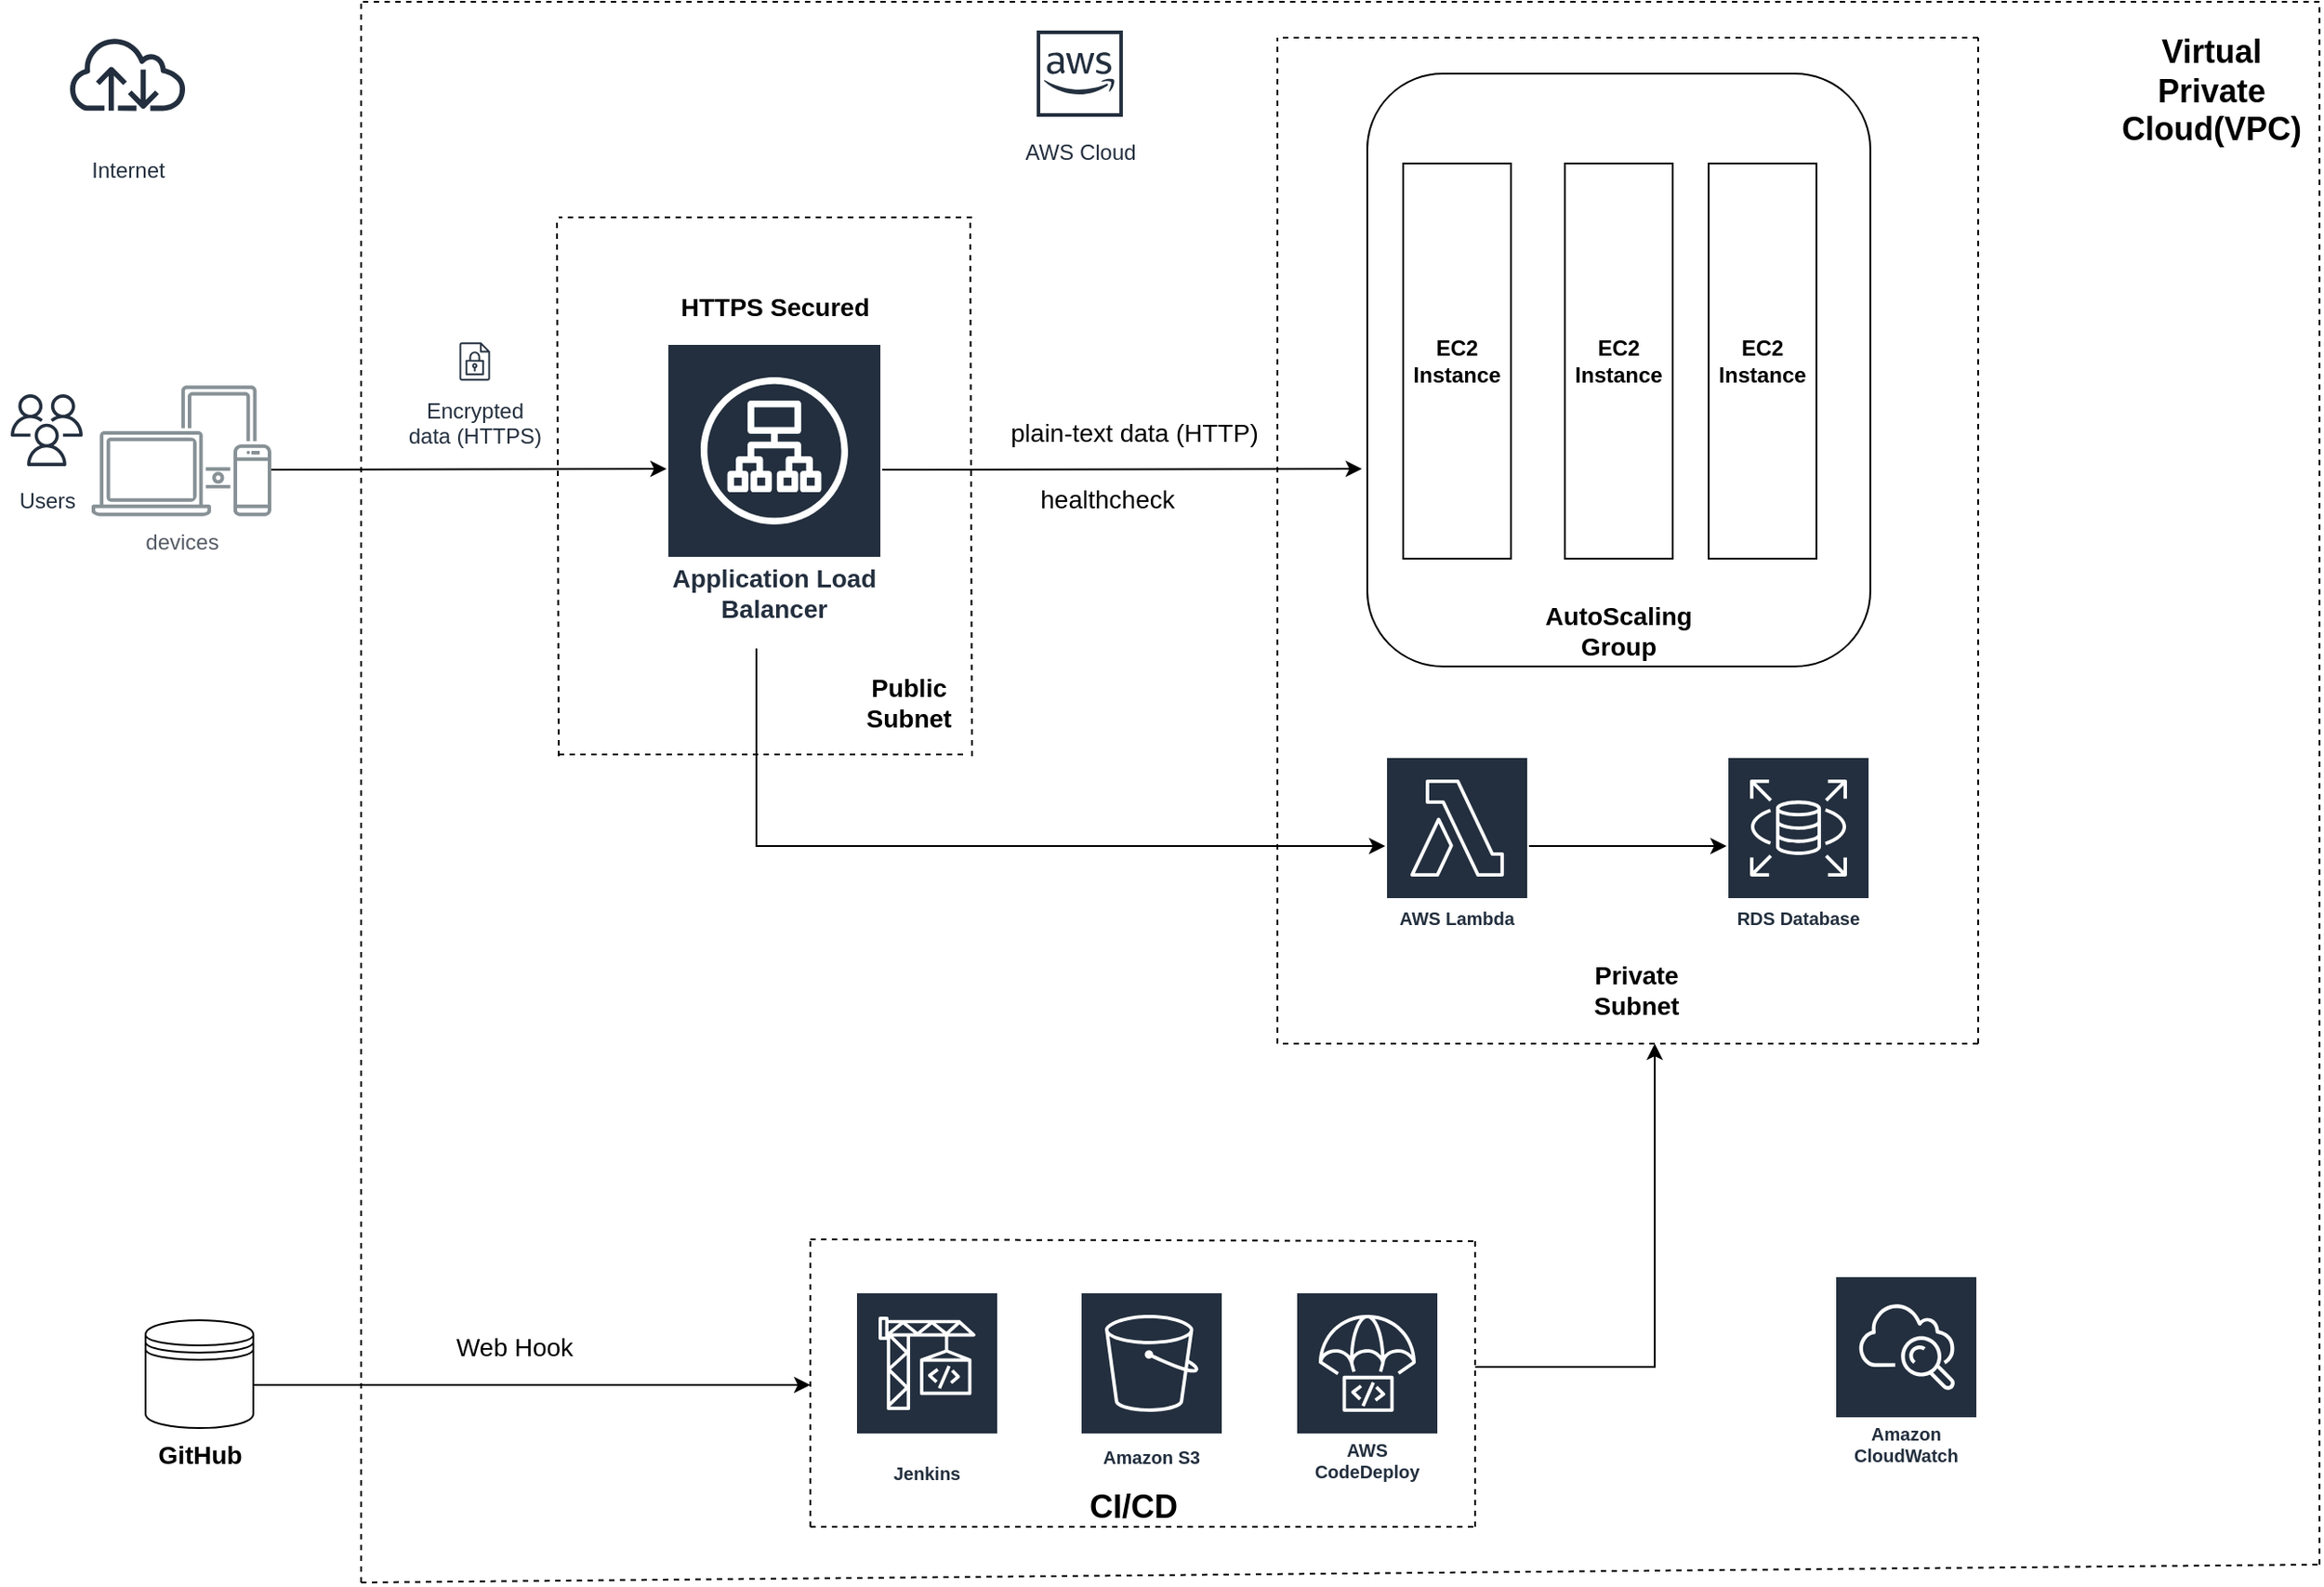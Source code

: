 <mxfile version="21.0.8" type="device"><diagram id="kjUBD36RPcUkfVqbdo7B" name="Page-1"><mxGraphModel dx="1600" dy="807" grid="1" gridSize="10" guides="1" tooltips="1" connect="1" arrows="1" fold="1" page="1" pageScale="1" pageWidth="1600" pageHeight="900" math="0" shadow="0"><root><mxCell id="0"/><mxCell id="1" parent="0"/><mxCell id="gERKb3Ee97sXxreyNYVP-1" value="" style="rounded=1;whiteSpace=wrap;html=1;" parent="1" vertex="1"><mxGeometry x="800" y="40" width="280" height="330" as="geometry"/></mxCell><mxCell id="gERKb3Ee97sXxreyNYVP-4" value="&lt;b&gt;&lt;font style=&quot;font-size: 14px;&quot;&gt;AutoScaling Group&lt;/font&gt;&lt;/b&gt;" style="text;html=1;strokeColor=none;fillColor=none;align=center;verticalAlign=middle;whiteSpace=wrap;rounded=0;" parent="1" vertex="1"><mxGeometry x="900" y="340" width="80" height="20" as="geometry"/></mxCell><mxCell id="gERKb3Ee97sXxreyNYVP-5" value="&lt;b&gt;EC2 Instance&lt;/b&gt;" style="rounded=0;whiteSpace=wrap;html=1;direction=south;" parent="1" vertex="1"><mxGeometry x="820" y="90" width="60" height="220" as="geometry"/></mxCell><mxCell id="gERKb3Ee97sXxreyNYVP-10" value="&lt;font style=&quot;font-size: 14px&quot;&gt;Application Load Balancer&lt;/font&gt;" style="outlineConnect=0;fontColor=#232F3E;strokeColor=#ffffff;fillColor=#232F3E;dashed=0;verticalLabelPosition=middle;verticalAlign=bottom;align=center;html=1;whiteSpace=wrap;fontSize=10;fontStyle=1;spacing=3;shape=mxgraph.aws4.productIcon;prIcon=mxgraph.aws4.application_load_balancer;" parent="1" vertex="1"><mxGeometry x="410" y="190" width="120" height="160" as="geometry"/></mxCell><mxCell id="gERKb3Ee97sXxreyNYVP-14" value="Users" style="outlineConnect=0;fontColor=#232F3E;strokeColor=#232F3E;fillColor=#ffffff;dashed=0;verticalLabelPosition=bottom;verticalAlign=top;align=center;html=1;fontSize=12;fontStyle=0;aspect=fixed;shape=mxgraph.aws4.resourceIcon;resIcon=mxgraph.aws4.users;" parent="1" vertex="1"><mxGeometry x="40" y="213.5" width="50" height="50" as="geometry"/></mxCell><mxCell id="gERKb3Ee97sXxreyNYVP-16" value="" style="endArrow=none;dashed=1;html=1;" parent="1" edge="1"><mxGeometry width="50" height="50" relative="1" as="geometry"><mxPoint x="1330" as="sourcePoint"/><mxPoint x="240" as="targetPoint"/></mxGeometry></mxCell><mxCell id="gERKb3Ee97sXxreyNYVP-19" value="Internet" style="outlineConnect=0;fontColor=#232F3E;strokeColor=#232F3E;fillColor=#ffffff;dashed=0;verticalLabelPosition=bottom;verticalAlign=top;align=center;html=1;fontSize=12;fontStyle=0;aspect=fixed;shape=mxgraph.aws4.resourceIcon;resIcon=mxgraph.aws4.internet;" parent="1" vertex="1"><mxGeometry x="70" width="80" height="80" as="geometry"/></mxCell><mxCell id="gERKb3Ee97sXxreyNYVP-20" value="AWS Cloud" style="outlineConnect=0;fontColor=#232F3E;strokeColor=#232F3E;fillColor=#ffffff;dashed=0;verticalLabelPosition=bottom;verticalAlign=top;align=center;html=1;fontSize=12;fontStyle=0;aspect=fixed;shape=mxgraph.aws4.resourceIcon;resIcon=mxgraph.aws4.aws_cloud;" parent="1" vertex="1"><mxGeometry x="610" y="10" width="60" height="60" as="geometry"/></mxCell><mxCell id="gERKb3Ee97sXxreyNYVP-23" value="Jenkins" style="outlineConnect=0;fontColor=#232F3E;strokeColor=#ffffff;fillColor=#232F3E;dashed=0;verticalLabelPosition=middle;verticalAlign=bottom;align=center;html=1;whiteSpace=wrap;fontSize=10;fontStyle=1;spacing=3;shape=mxgraph.aws4.productIcon;prIcon=mxgraph.aws4.codebuild;" parent="1" vertex="1"><mxGeometry x="515" y="718" width="80" height="111" as="geometry"/></mxCell><mxCell id="gERKb3Ee97sXxreyNYVP-25" value="AWS CodeDeploy" style="outlineConnect=0;fontColor=#232F3E;strokeColor=#ffffff;fillColor=#232F3E;dashed=0;verticalLabelPosition=middle;verticalAlign=bottom;align=center;html=1;whiteSpace=wrap;fontSize=10;fontStyle=1;spacing=3;shape=mxgraph.aws4.productIcon;prIcon=mxgraph.aws4.codedeploy;" parent="1" vertex="1"><mxGeometry x="760" y="718" width="80" height="110" as="geometry"/></mxCell><mxCell id="gERKb3Ee97sXxreyNYVP-27" value="Amazon S3" style="outlineConnect=0;fontColor=#232F3E;strokeColor=#ffffff;fillColor=#232F3E;dashed=0;verticalLabelPosition=middle;verticalAlign=bottom;align=center;html=1;whiteSpace=wrap;fontSize=10;fontStyle=1;spacing=3;shape=mxgraph.aws4.productIcon;prIcon=mxgraph.aws4.s3;" parent="1" vertex="1"><mxGeometry x="640" y="718" width="80" height="102" as="geometry"/></mxCell><mxCell id="gERKb3Ee97sXxreyNYVP-30" value="devices" style="outlineConnect=0;fontColor=#545B64;strokeColor=none;fillColor=#879196;dashed=0;verticalLabelPosition=bottom;verticalAlign=top;align=center;html=1;fontSize=12;fontStyle=0;aspect=fixed;shape=mxgraph.aws4.illustration_devices;pointerEvents=1" parent="1" vertex="1"><mxGeometry x="90" y="213.5" width="100" height="73" as="geometry"/></mxCell><mxCell id="gERKb3Ee97sXxreyNYVP-33" value="" style="shape=datastore;whiteSpace=wrap;html=1;" parent="1" vertex="1"><mxGeometry x="120" y="734" width="60" height="60" as="geometry"/></mxCell><mxCell id="gERKb3Ee97sXxreyNYVP-38" value="&lt;font style=&quot;font-size: 14px&quot;&gt;&lt;b&gt;GitHub&lt;/b&gt;&lt;/font&gt;" style="text;html=1;align=center;verticalAlign=middle;resizable=0;points=[];autosize=1;" parent="1" vertex="1"><mxGeometry x="120" y="799" width="60" height="20" as="geometry"/></mxCell><mxCell id="gERKb3Ee97sXxreyNYVP-40" value="&lt;font style=&quot;font-size: 14px&quot;&gt;healthcheck&lt;/font&gt;" style="text;html=1;align=center;verticalAlign=middle;resizable=0;points=[];autosize=1;" parent="1" vertex="1"><mxGeometry x="610" y="266.5" width="90" height="20" as="geometry"/></mxCell><mxCell id="7D_fp7yRlSx64fhDR-_6-1" value="Encrypted&lt;br&gt;data (HTTPS)" style="outlineConnect=0;fontColor=#232F3E;strokeColor=#232F3E;fillColor=#ffffff;dashed=0;verticalLabelPosition=bottom;verticalAlign=top;align=center;html=1;fontSize=12;fontStyle=0;aspect=fixed;shape=mxgraph.aws4.resourceIcon;resIcon=mxgraph.aws4.encrypted_data;" parent="1" vertex="1"><mxGeometry x="290" y="187" width="26.5" height="26.5" as="geometry"/></mxCell><mxCell id="7D_fp7yRlSx64fhDR-_6-2" value="&lt;font style=&quot;font-size: 14px&quot;&gt;plain-text data (HTTP)&lt;/font&gt;" style="text;html=1;align=center;verticalAlign=middle;resizable=0;points=[];autosize=1;" parent="1" vertex="1"><mxGeometry x="595" y="230" width="150" height="20" as="geometry"/></mxCell><mxCell id="7D_fp7yRlSx64fhDR-_6-3" value="&lt;b&gt;&lt;font style=&quot;font-size: 14px&quot;&gt;HTTPS Secured&lt;/font&gt;&lt;/b&gt;" style="text;html=1;align=center;verticalAlign=middle;resizable=0;points=[];autosize=1;" parent="1" vertex="1"><mxGeometry x="405" y="155" width="130" height="30" as="geometry"/></mxCell><mxCell id="VKFSzfyrp9Z87BF9YAAX-1" value="Amazon CloudWatch" style="outlineConnect=0;fontColor=#232F3E;strokeColor=#ffffff;fillColor=#232F3E;dashed=0;verticalLabelPosition=middle;verticalAlign=bottom;align=center;html=1;whiteSpace=wrap;fontSize=10;fontStyle=1;spacing=3;shape=mxgraph.aws4.productIcon;prIcon=mxgraph.aws4.cloudwatch;" parent="1" vertex="1"><mxGeometry x="1060" y="709" width="80" height="110" as="geometry"/></mxCell><mxCell id="H0VuSyr0Nwc_Du5E97Mq-3" value="" style="endArrow=none;dashed=1;html=1;" parent="1" edge="1"><mxGeometry width="50" height="50" relative="1" as="geometry"><mxPoint x="240" y="880" as="sourcePoint"/><mxPoint x="240" as="targetPoint"/></mxGeometry></mxCell><mxCell id="H0VuSyr0Nwc_Du5E97Mq-5" value="AWS Lambda" style="outlineConnect=0;fontColor=#232F3E;strokeColor=#ffffff;fillColor=#232F3E;dashed=0;verticalLabelPosition=middle;verticalAlign=bottom;align=center;html=1;whiteSpace=wrap;fontSize=10;fontStyle=1;spacing=3;shape=mxgraph.aws4.productIcon;prIcon=mxgraph.aws4.lambda;" parent="1" vertex="1"><mxGeometry x="810" y="420" width="80" height="100" as="geometry"/></mxCell><mxCell id="H0VuSyr0Nwc_Du5E97Mq-9" value="" style="endArrow=none;dashed=1;html=1;" parent="1" edge="1"><mxGeometry width="50" height="50" relative="1" as="geometry"><mxPoint x="1330" y="870" as="sourcePoint"/><mxPoint x="1330" as="targetPoint"/></mxGeometry></mxCell><mxCell id="H0VuSyr0Nwc_Du5E97Mq-10" value="" style="endArrow=none;dashed=1;html=1;" parent="1" edge="1"><mxGeometry width="50" height="50" relative="1" as="geometry"><mxPoint x="240" y="880" as="sourcePoint"/><mxPoint x="1330" y="870" as="targetPoint"/></mxGeometry></mxCell><mxCell id="H0VuSyr0Nwc_Du5E97Mq-21" value="" style="endArrow=none;dashed=1;html=1;" parent="1" edge="1"><mxGeometry width="50" height="50" relative="1" as="geometry"><mxPoint x="490" y="689" as="sourcePoint"/><mxPoint x="860" y="690" as="targetPoint"/></mxGeometry></mxCell><mxCell id="H0VuSyr0Nwc_Du5E97Mq-22" value="" style="endArrow=none;dashed=1;html=1;" parent="1" edge="1"><mxGeometry width="50" height="50" relative="1" as="geometry"><mxPoint x="490" y="849" as="sourcePoint"/><mxPoint x="490" y="689" as="targetPoint"/></mxGeometry></mxCell><mxCell id="H0VuSyr0Nwc_Du5E97Mq-23" value="" style="endArrow=none;dashed=1;html=1;" parent="1" edge="1"><mxGeometry width="50" height="50" relative="1" as="geometry"><mxPoint x="490" y="849" as="sourcePoint"/><mxPoint x="860" y="849" as="targetPoint"/></mxGeometry></mxCell><mxCell id="H0VuSyr0Nwc_Du5E97Mq-24" value="" style="endArrow=none;dashed=1;html=1;" parent="1" edge="1"><mxGeometry width="50" height="50" relative="1" as="geometry"><mxPoint x="860" y="849" as="sourcePoint"/><mxPoint x="860" y="689" as="targetPoint"/></mxGeometry></mxCell><mxCell id="H0VuSyr0Nwc_Du5E97Mq-25" value="&lt;b style=&quot;border-color: var(--border-color); font-size: 18px;&quot;&gt;CI/CD&lt;/b&gt;" style="text;html=1;strokeColor=none;fillColor=none;align=center;verticalAlign=middle;whiteSpace=wrap;rounded=0;" parent="1" vertex="1"><mxGeometry x="650" y="828" width="40" height="20" as="geometry"/></mxCell><mxCell id="Dj08TmSahZd_-swL4YDT-2" value="&lt;b style=&quot;border-color: var(--border-color);&quot;&gt;EC2 Instance&lt;/b&gt;" style="rounded=0;whiteSpace=wrap;html=1;direction=south;" vertex="1" parent="1"><mxGeometry x="910" y="90" width="60" height="220" as="geometry"/></mxCell><mxCell id="Dj08TmSahZd_-swL4YDT-3" value="&lt;b style=&quot;border-color: var(--border-color);&quot;&gt;EC2 Instance&lt;/b&gt;" style="rounded=0;whiteSpace=wrap;html=1;direction=south;" vertex="1" parent="1"><mxGeometry x="990" y="90" width="60" height="220" as="geometry"/></mxCell><mxCell id="Dj08TmSahZd_-swL4YDT-6" value="" style="endArrow=classic;html=1;rounded=0;" edge="1" parent="1"><mxGeometry width="50" height="50" relative="1" as="geometry"><mxPoint x="180" y="770" as="sourcePoint"/><mxPoint x="490" y="770" as="targetPoint"/></mxGeometry></mxCell><mxCell id="Dj08TmSahZd_-swL4YDT-7" value="&lt;font style=&quot;font-size: 14px&quot;&gt;Web Hook&lt;/font&gt;" style="text;html=1;align=center;verticalAlign=middle;resizable=0;points=[];autosize=1;" vertex="1" parent="1"><mxGeometry x="280" y="734" width="90" height="30" as="geometry"/></mxCell><mxCell id="Dj08TmSahZd_-swL4YDT-8" value="&lt;font style=&quot;font-size: 18px;&quot;&gt;&lt;b style=&quot;&quot;&gt;Virtual Private Cloud(VPC)&lt;/b&gt;&lt;/font&gt;" style="text;html=1;strokeColor=none;fillColor=none;align=center;verticalAlign=middle;whiteSpace=wrap;rounded=0;" vertex="1" parent="1"><mxGeometry x="1240" y="40" width="60" height="20" as="geometry"/></mxCell><mxCell id="Dj08TmSahZd_-swL4YDT-10" value="RDS Database" style="sketch=0;outlineConnect=0;fontColor=#232F3E;gradientColor=none;strokeColor=#ffffff;fillColor=#232F3E;dashed=0;verticalLabelPosition=middle;verticalAlign=bottom;align=center;html=1;whiteSpace=wrap;fontSize=10;fontStyle=1;spacing=3;shape=mxgraph.aws4.productIcon;prIcon=mxgraph.aws4.rds;" vertex="1" parent="1"><mxGeometry x="1000" y="420" width="80" height="100" as="geometry"/></mxCell><mxCell id="Dj08TmSahZd_-swL4YDT-15" value="" style="endArrow=none;dashed=1;html=1;rounded=0;" edge="1" parent="1"><mxGeometry width="50" height="50" relative="1" as="geometry"><mxPoint x="750" y="580" as="sourcePoint"/><mxPoint x="750" y="20" as="targetPoint"/></mxGeometry></mxCell><mxCell id="Dj08TmSahZd_-swL4YDT-26" value="" style="endArrow=none;dashed=1;html=1;rounded=0;" edge="1" parent="1"><mxGeometry width="50" height="50" relative="1" as="geometry"><mxPoint x="1140" y="580" as="sourcePoint"/><mxPoint x="750" y="580" as="targetPoint"/></mxGeometry></mxCell><mxCell id="Dj08TmSahZd_-swL4YDT-27" value="" style="endArrow=none;dashed=1;html=1;rounded=0;" edge="1" parent="1"><mxGeometry width="50" height="50" relative="1" as="geometry"><mxPoint x="1140" y="20" as="sourcePoint"/><mxPoint x="750" y="20" as="targetPoint"/></mxGeometry></mxCell><mxCell id="Dj08TmSahZd_-swL4YDT-28" value="" style="endArrow=none;dashed=1;html=1;rounded=0;" edge="1" parent="1"><mxGeometry width="50" height="50" relative="1" as="geometry"><mxPoint x="1140" y="580" as="sourcePoint"/><mxPoint x="1140" y="20" as="targetPoint"/></mxGeometry></mxCell><mxCell id="Dj08TmSahZd_-swL4YDT-29" value="&lt;b style=&quot;border-color: var(--border-color);&quot;&gt;&lt;font style=&quot;font-size: 14px;&quot;&gt;Private Subnet&lt;/font&gt;&lt;/b&gt;" style="text;html=1;strokeColor=none;fillColor=none;align=center;verticalAlign=middle;whiteSpace=wrap;rounded=0;" vertex="1" parent="1"><mxGeometry x="920" y="540" width="60" height="20" as="geometry"/></mxCell><mxCell id="Dj08TmSahZd_-swL4YDT-33" value="" style="endArrow=none;dashed=1;html=1;rounded=0;" edge="1" parent="1"><mxGeometry width="50" height="50" relative="1" as="geometry"><mxPoint x="350" y="420" as="sourcePoint"/><mxPoint x="349" y="120" as="targetPoint"/></mxGeometry></mxCell><mxCell id="Dj08TmSahZd_-swL4YDT-34" value="" style="endArrow=none;dashed=1;html=1;rounded=0;" edge="1" parent="1"><mxGeometry width="50" height="50" relative="1" as="geometry"><mxPoint x="575" y="419" as="sourcePoint"/><mxPoint x="350" y="419" as="targetPoint"/></mxGeometry></mxCell><mxCell id="Dj08TmSahZd_-swL4YDT-35" value="" style="endArrow=none;dashed=1;html=1;rounded=0;" edge="1" parent="1"><mxGeometry width="50" height="50" relative="1" as="geometry"><mxPoint x="580" y="120" as="sourcePoint"/><mxPoint x="350" y="120" as="targetPoint"/></mxGeometry></mxCell><mxCell id="Dj08TmSahZd_-swL4YDT-36" value="" style="endArrow=none;dashed=1;html=1;rounded=0;" edge="1" parent="1"><mxGeometry width="50" height="50" relative="1" as="geometry"><mxPoint x="580" y="420" as="sourcePoint"/><mxPoint x="579" y="120" as="targetPoint"/></mxGeometry></mxCell><mxCell id="Dj08TmSahZd_-swL4YDT-37" value="&lt;b style=&quot;border-color: var(--border-color);&quot;&gt;&lt;font style=&quot;font-size: 14px;&quot;&gt;Public Subnet&lt;/font&gt;&lt;/b&gt;" style="text;html=1;strokeColor=none;fillColor=none;align=center;verticalAlign=middle;whiteSpace=wrap;rounded=0;" vertex="1" parent="1"><mxGeometry x="515" y="380" width="60" height="20" as="geometry"/></mxCell><mxCell id="Dj08TmSahZd_-swL4YDT-39" value="" style="endArrow=classic;html=1;rounded=0;" edge="1" parent="1"><mxGeometry width="50" height="50" relative="1" as="geometry"><mxPoint x="860" y="760" as="sourcePoint"/><mxPoint x="960" y="580" as="targetPoint"/><Array as="points"><mxPoint x="960" y="760"/></Array></mxGeometry></mxCell><mxCell id="Dj08TmSahZd_-swL4YDT-40" value="" style="endArrow=classic;html=1;rounded=0;" edge="1" parent="1" source="H0VuSyr0Nwc_Du5E97Mq-5" target="Dj08TmSahZd_-swL4YDT-10"><mxGeometry width="50" height="50" relative="1" as="geometry"><mxPoint x="910" y="470" as="sourcePoint"/><mxPoint x="840" y="360" as="targetPoint"/></mxGeometry></mxCell><mxCell id="Dj08TmSahZd_-swL4YDT-42" value="" style="endArrow=classic;html=1;rounded=0;entryX=-0.011;entryY=0.676;entryDx=0;entryDy=0;entryPerimeter=0;" edge="1" parent="1"><mxGeometry width="50" height="50" relative="1" as="geometry"><mxPoint x="530" y="260.5" as="sourcePoint"/><mxPoint x="797" y="260" as="targetPoint"/></mxGeometry></mxCell><mxCell id="Dj08TmSahZd_-swL4YDT-44" value="" style="endArrow=classic;html=1;rounded=0;" edge="1" parent="1" target="H0VuSyr0Nwc_Du5E97Mq-5"><mxGeometry width="50" height="50" relative="1" as="geometry"><mxPoint x="460" y="360" as="sourcePoint"/><mxPoint x="600" y="510" as="targetPoint"/><Array as="points"><mxPoint x="460" y="470"/></Array></mxGeometry></mxCell><mxCell id="Dj08TmSahZd_-swL4YDT-45" value="" style="endArrow=classic;html=1;rounded=0;" edge="1" parent="1"><mxGeometry width="50" height="50" relative="1" as="geometry"><mxPoint x="190" y="260.5" as="sourcePoint"/><mxPoint x="410" y="260" as="targetPoint"/></mxGeometry></mxCell></root></mxGraphModel></diagram></mxfile>